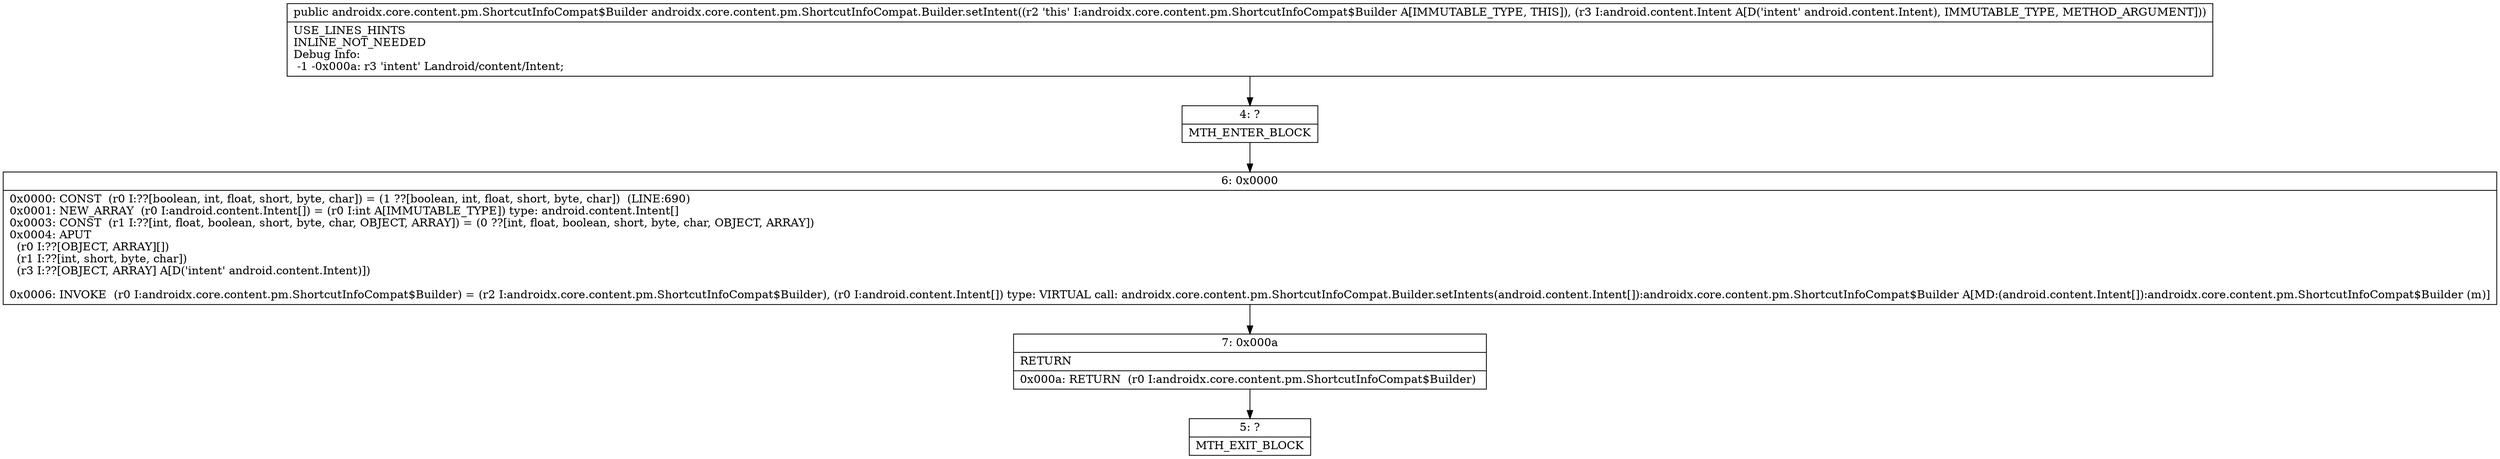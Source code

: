digraph "CFG forandroidx.core.content.pm.ShortcutInfoCompat.Builder.setIntent(Landroid\/content\/Intent;)Landroidx\/core\/content\/pm\/ShortcutInfoCompat$Builder;" {
Node_4 [shape=record,label="{4\:\ ?|MTH_ENTER_BLOCK\l}"];
Node_6 [shape=record,label="{6\:\ 0x0000|0x0000: CONST  (r0 I:??[boolean, int, float, short, byte, char]) = (1 ??[boolean, int, float, short, byte, char])  (LINE:690)\l0x0001: NEW_ARRAY  (r0 I:android.content.Intent[]) = (r0 I:int A[IMMUTABLE_TYPE]) type: android.content.Intent[] \l0x0003: CONST  (r1 I:??[int, float, boolean, short, byte, char, OBJECT, ARRAY]) = (0 ??[int, float, boolean, short, byte, char, OBJECT, ARRAY]) \l0x0004: APUT  \l  (r0 I:??[OBJECT, ARRAY][])\l  (r1 I:??[int, short, byte, char])\l  (r3 I:??[OBJECT, ARRAY] A[D('intent' android.content.Intent)])\l \l0x0006: INVOKE  (r0 I:androidx.core.content.pm.ShortcutInfoCompat$Builder) = (r2 I:androidx.core.content.pm.ShortcutInfoCompat$Builder), (r0 I:android.content.Intent[]) type: VIRTUAL call: androidx.core.content.pm.ShortcutInfoCompat.Builder.setIntents(android.content.Intent[]):androidx.core.content.pm.ShortcutInfoCompat$Builder A[MD:(android.content.Intent[]):androidx.core.content.pm.ShortcutInfoCompat$Builder (m)]\l}"];
Node_7 [shape=record,label="{7\:\ 0x000a|RETURN\l|0x000a: RETURN  (r0 I:androidx.core.content.pm.ShortcutInfoCompat$Builder) \l}"];
Node_5 [shape=record,label="{5\:\ ?|MTH_EXIT_BLOCK\l}"];
MethodNode[shape=record,label="{public androidx.core.content.pm.ShortcutInfoCompat$Builder androidx.core.content.pm.ShortcutInfoCompat.Builder.setIntent((r2 'this' I:androidx.core.content.pm.ShortcutInfoCompat$Builder A[IMMUTABLE_TYPE, THIS]), (r3 I:android.content.Intent A[D('intent' android.content.Intent), IMMUTABLE_TYPE, METHOD_ARGUMENT]))  | USE_LINES_HINTS\lINLINE_NOT_NEEDED\lDebug Info:\l  \-1 \-0x000a: r3 'intent' Landroid\/content\/Intent;\l}"];
MethodNode -> Node_4;Node_4 -> Node_6;
Node_6 -> Node_7;
Node_7 -> Node_5;
}

